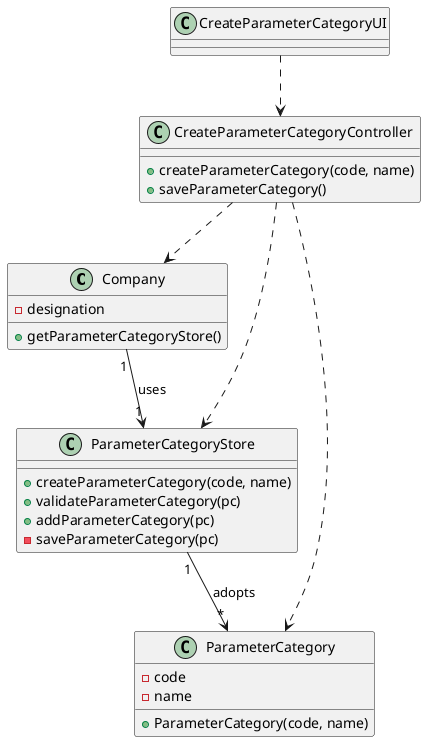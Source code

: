 @startuml
class Company
class ParameterCategoryStore
class ParameterCategory
class CreateParameterCategoryController
class CreateParameterCategoryUI

class Company{
-designation
+getParameterCategoryStore()
}

class CreateParameterCategoryController{
+createParameterCategory(code, name)
+saveParameterCategory()

}

class ParameterCategoryStore{
+createParameterCategory(code, name)
+validateParameterCategory(pc)
+addParameterCategory(pc)
-saveParameterCategory(pc)
}


class ParameterCategory {
-code
-name
+ParameterCategory(code, name)
}

Company "1"-->"1" ParameterCategoryStore : uses
CreateParameterCategoryController ..> Company
CreateParameterCategoryUI ..> CreateParameterCategoryController
CreateParameterCategoryController ..> ParameterCategory
ParameterCategoryStore "1"-->"*" ParameterCategory : adopts
CreateParameterCategoryController ..> ParameterCategoryStore





@enduml